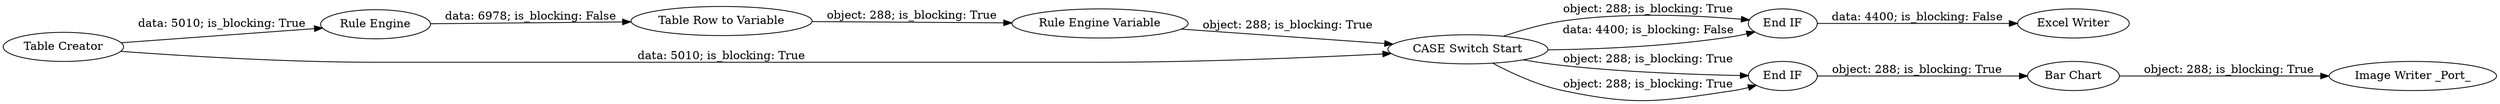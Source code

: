 digraph {
	"-851038723049510085_17" [label="Rule Engine"]
	"-851038723049510085_1" [label="CASE Switch Start"]
	"-851038723049510085_14" [label="End IF"]
	"-851038723049510085_18" [label="Table Row to Variable"]
	"-851038723049510085_5" [label="Table Creator"]
	"-851038723049510085_15" [label="End IF"]
	"-851038723049510085_13" [label="Image Writer _Port_"]
	"-851038723049510085_4" [label="Rule Engine Variable"]
	"-851038723049510085_16" [label="Bar Chart"]
	"-851038723049510085_9" [label="Excel Writer"]
	"-851038723049510085_1" -> "-851038723049510085_14" [label="object: 288; is_blocking: True"]
	"-851038723049510085_5" -> "-851038723049510085_1" [label="data: 5010; is_blocking: True"]
	"-851038723049510085_18" -> "-851038723049510085_4" [label="object: 288; is_blocking: True"]
	"-851038723049510085_4" -> "-851038723049510085_1" [label="object: 288; is_blocking: True"]
	"-851038723049510085_15" -> "-851038723049510085_16" [label="object: 288; is_blocking: True"]
	"-851038723049510085_16" -> "-851038723049510085_13" [label="object: 288; is_blocking: True"]
	"-851038723049510085_1" -> "-851038723049510085_15" [label="object: 288; is_blocking: True"]
	"-851038723049510085_5" -> "-851038723049510085_17" [label="data: 5010; is_blocking: True"]
	"-851038723049510085_1" -> "-851038723049510085_15" [label="object: 288; is_blocking: True"]
	"-851038723049510085_14" -> "-851038723049510085_9" [label="data: 4400; is_blocking: False"]
	"-851038723049510085_1" -> "-851038723049510085_14" [label="data: 4400; is_blocking: False"]
	"-851038723049510085_17" -> "-851038723049510085_18" [label="data: 6978; is_blocking: False"]
	rankdir=LR
}
